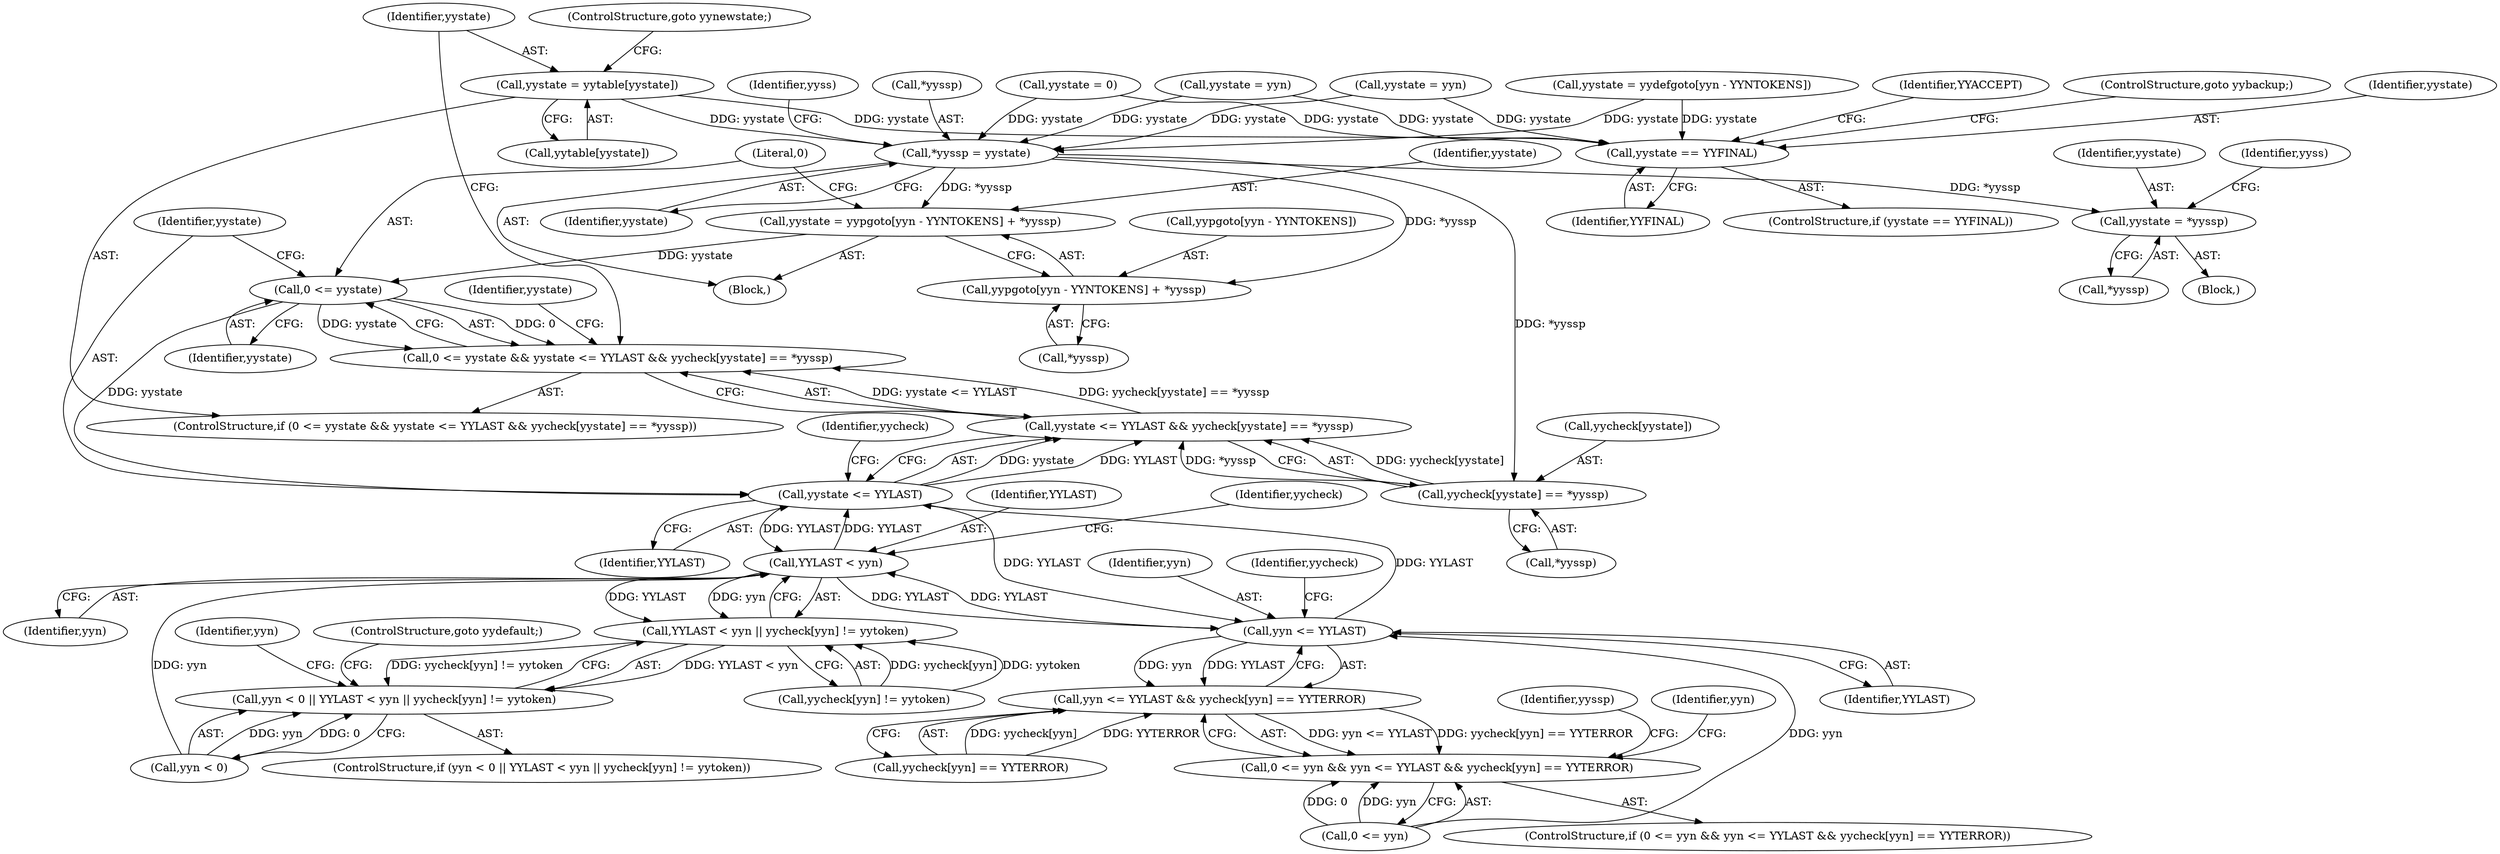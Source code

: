 digraph "0_yara_925bcf3c3b0a28b5b78e25d9efda5c0bf27ae699_1@array" {
"1001677" [label="(Call,yystate = yytable[yystate])"];
"1000284" [label="(Call,*yyssp = yystate)"];
"1001652" [label="(Call,yystate = yypgoto[yyn - YYNTOKENS] + *yyssp)"];
"1001664" [label="(Call,0 <= yystate)"];
"1001663" [label="(Call,0 <= yystate && yystate <= YYLAST && yycheck[yystate] == *yyssp)"];
"1001668" [label="(Call,yystate <= YYLAST)"];
"1000444" [label="(Call,YYLAST < yyn)"];
"1000443" [label="(Call,YYLAST < yyn || yycheck[yyn] != yytoken)"];
"1000439" [label="(Call,yyn < 0 || YYLAST < yyn || yycheck[yyn] != yytoken)"];
"1001782" [label="(Call,yyn <= YYLAST)"];
"1001781" [label="(Call,yyn <= YYLAST && yycheck[yyn] == YYTERROR)"];
"1001777" [label="(Call,0 <= yyn && yyn <= YYLAST && yycheck[yyn] == YYTERROR)"];
"1001667" [label="(Call,yystate <= YYLAST && yycheck[yystate] == *yyssp)"];
"1001654" [label="(Call,yypgoto[yyn - YYNTOKENS] + *yyssp)"];
"1001671" [label="(Call,yycheck[yystate] == *yyssp)"];
"1001816" [label="(Call,yystate = *yyssp)"];
"1000377" [label="(Call,yystate == YYFINAL)"];
"1000285" [label="(Call,*yyssp)"];
"1000439" [label="(Call,yyn < 0 || YYLAST < yyn || yycheck[yyn] != yytoken)"];
"1000444" [label="(Call,YYLAST < yyn)"];
"1001783" [label="(Identifier,yyn)"];
"1001821" [label="(Identifier,yyss)"];
"1001778" [label="(Call,0 <= yyn)"];
"1001690" [label="(ControlStructure,goto yynewstate;)"];
"1000287" [label="(Identifier,yystate)"];
"1001678" [label="(Identifier,yystate)"];
"1000486" [label="(Call,yystate = yyn)"];
"1001653" [label="(Identifier,yystate)"];
"1001670" [label="(Identifier,YYLAST)"];
"1000445" [label="(Identifier,YYLAST)"];
"1001792" [label="(Identifier,yyn)"];
"1000267" [label="(Call,yystate = 0)"];
"1001818" [label="(Call,*yyssp)"];
"1001677" [label="(Call,yystate = yytable[yystate])"];
"1001785" [label="(Call,yycheck[yyn] == YYTERROR)"];
"1001777" [label="(Call,0 <= yyn && yyn <= YYLAST && yycheck[yyn] == YYTERROR)"];
"1001784" [label="(Identifier,YYLAST)"];
"1001762" [label="(Block,)"];
"1000446" [label="(Identifier,yyn)"];
"1000291" [label="(Identifier,yyss)"];
"1001684" [label="(Identifier,yystate)"];
"1001668" [label="(Call,yystate <= YYLAST)"];
"1001664" [label="(Call,0 <= yystate)"];
"1000284" [label="(Call,*yyssp = yystate)"];
"1000380" [label="(Identifier,YYACCEPT)"];
"1000381" [label="(ControlStructure,goto yybackup;)"];
"1001673" [label="(Identifier,yycheck)"];
"1000443" [label="(Call,YYLAST < yyn || yycheck[yyn] != yytoken)"];
"1001654" [label="(Call,yypgoto[yyn - YYNTOKENS] + *yyssp)"];
"1001672" [label="(Call,yycheck[yystate])"];
"1001830" [label="(Call,yystate = yyn)"];
"1001675" [label="(Call,*yyssp)"];
"1001652" [label="(Call,yystate = yypgoto[yyn - YYNTOKENS] + *yyssp)"];
"1000216" [label="(Block,)"];
"1001666" [label="(Identifier,yystate)"];
"1000449" [label="(Identifier,yycheck)"];
"1001776" [label="(ControlStructure,if (0 <= yyn && yyn <= YYLAST && yycheck[yyn] == YYTERROR))"];
"1000376" [label="(ControlStructure,if (yystate == YYFINAL))"];
"1000452" [label="(ControlStructure,goto yydefault;)"];
"1001787" [label="(Identifier,yycheck)"];
"1001667" [label="(Call,yystate <= YYLAST && yycheck[yystate] == *yyssp)"];
"1001655" [label="(Call,yypgoto[yyn - YYNTOKENS])"];
"1001817" [label="(Identifier,yystate)"];
"1000377" [label="(Call,yystate == YYFINAL)"];
"1001679" [label="(Call,yytable[yystate])"];
"1001660" [label="(Call,*yyssp)"];
"1001663" [label="(Call,0 <= yystate && yystate <= YYLAST && yycheck[yystate] == *yyssp)"];
"1001683" [label="(Call,yystate = yydefgoto[yyn - YYNTOKENS])"];
"1000454" [label="(Identifier,yyn)"];
"1001803" [label="(Identifier,yyssp)"];
"1001665" [label="(Literal,0)"];
"1001671" [label="(Call,yycheck[yystate] == *yyssp)"];
"1000438" [label="(ControlStructure,if (yyn < 0 || YYLAST < yyn || yycheck[yyn] != yytoken))"];
"1001669" [label="(Identifier,yystate)"];
"1000440" [label="(Call,yyn < 0)"];
"1000447" [label="(Call,yycheck[yyn] != yytoken)"];
"1001662" [label="(ControlStructure,if (0 <= yystate && yystate <= YYLAST && yycheck[yystate] == *yyssp))"];
"1000379" [label="(Identifier,YYFINAL)"];
"1000378" [label="(Identifier,yystate)"];
"1001816" [label="(Call,yystate = *yyssp)"];
"1001781" [label="(Call,yyn <= YYLAST && yycheck[yyn] == YYTERROR)"];
"1001782" [label="(Call,yyn <= YYLAST)"];
"1001677" -> "1001662"  [label="AST: "];
"1001677" -> "1001679"  [label="CFG: "];
"1001678" -> "1001677"  [label="AST: "];
"1001679" -> "1001677"  [label="AST: "];
"1001690" -> "1001677"  [label="CFG: "];
"1001677" -> "1000284"  [label="DDG: yystate"];
"1001677" -> "1000377"  [label="DDG: yystate"];
"1000284" -> "1000216"  [label="AST: "];
"1000284" -> "1000287"  [label="CFG: "];
"1000285" -> "1000284"  [label="AST: "];
"1000287" -> "1000284"  [label="AST: "];
"1000291" -> "1000284"  [label="CFG: "];
"1001683" -> "1000284"  [label="DDG: yystate"];
"1001830" -> "1000284"  [label="DDG: yystate"];
"1000267" -> "1000284"  [label="DDG: yystate"];
"1000486" -> "1000284"  [label="DDG: yystate"];
"1000284" -> "1001652"  [label="DDG: *yyssp"];
"1000284" -> "1001654"  [label="DDG: *yyssp"];
"1000284" -> "1001671"  [label="DDG: *yyssp"];
"1000284" -> "1001816"  [label="DDG: *yyssp"];
"1001652" -> "1000216"  [label="AST: "];
"1001652" -> "1001654"  [label="CFG: "];
"1001653" -> "1001652"  [label="AST: "];
"1001654" -> "1001652"  [label="AST: "];
"1001665" -> "1001652"  [label="CFG: "];
"1001652" -> "1001664"  [label="DDG: yystate"];
"1001664" -> "1001663"  [label="AST: "];
"1001664" -> "1001666"  [label="CFG: "];
"1001665" -> "1001664"  [label="AST: "];
"1001666" -> "1001664"  [label="AST: "];
"1001669" -> "1001664"  [label="CFG: "];
"1001663" -> "1001664"  [label="CFG: "];
"1001664" -> "1001663"  [label="DDG: 0"];
"1001664" -> "1001663"  [label="DDG: yystate"];
"1001664" -> "1001668"  [label="DDG: yystate"];
"1001663" -> "1001662"  [label="AST: "];
"1001663" -> "1001667"  [label="CFG: "];
"1001667" -> "1001663"  [label="AST: "];
"1001678" -> "1001663"  [label="CFG: "];
"1001684" -> "1001663"  [label="CFG: "];
"1001667" -> "1001663"  [label="DDG: yystate <= YYLAST"];
"1001667" -> "1001663"  [label="DDG: yycheck[yystate] == *yyssp"];
"1001668" -> "1001667"  [label="AST: "];
"1001668" -> "1001670"  [label="CFG: "];
"1001669" -> "1001668"  [label="AST: "];
"1001670" -> "1001668"  [label="AST: "];
"1001673" -> "1001668"  [label="CFG: "];
"1001667" -> "1001668"  [label="CFG: "];
"1001668" -> "1000444"  [label="DDG: YYLAST"];
"1001668" -> "1001667"  [label="DDG: yystate"];
"1001668" -> "1001667"  [label="DDG: YYLAST"];
"1000444" -> "1001668"  [label="DDG: YYLAST"];
"1001782" -> "1001668"  [label="DDG: YYLAST"];
"1001668" -> "1001782"  [label="DDG: YYLAST"];
"1000444" -> "1000443"  [label="AST: "];
"1000444" -> "1000446"  [label="CFG: "];
"1000445" -> "1000444"  [label="AST: "];
"1000446" -> "1000444"  [label="AST: "];
"1000449" -> "1000444"  [label="CFG: "];
"1000443" -> "1000444"  [label="CFG: "];
"1000444" -> "1000443"  [label="DDG: YYLAST"];
"1000444" -> "1000443"  [label="DDG: yyn"];
"1001782" -> "1000444"  [label="DDG: YYLAST"];
"1000440" -> "1000444"  [label="DDG: yyn"];
"1000444" -> "1001782"  [label="DDG: YYLAST"];
"1000443" -> "1000439"  [label="AST: "];
"1000443" -> "1000447"  [label="CFG: "];
"1000447" -> "1000443"  [label="AST: "];
"1000439" -> "1000443"  [label="CFG: "];
"1000443" -> "1000439"  [label="DDG: YYLAST < yyn"];
"1000443" -> "1000439"  [label="DDG: yycheck[yyn] != yytoken"];
"1000447" -> "1000443"  [label="DDG: yycheck[yyn]"];
"1000447" -> "1000443"  [label="DDG: yytoken"];
"1000439" -> "1000438"  [label="AST: "];
"1000439" -> "1000440"  [label="CFG: "];
"1000440" -> "1000439"  [label="AST: "];
"1000452" -> "1000439"  [label="CFG: "];
"1000454" -> "1000439"  [label="CFG: "];
"1000440" -> "1000439"  [label="DDG: yyn"];
"1000440" -> "1000439"  [label="DDG: 0"];
"1001782" -> "1001781"  [label="AST: "];
"1001782" -> "1001784"  [label="CFG: "];
"1001783" -> "1001782"  [label="AST: "];
"1001784" -> "1001782"  [label="AST: "];
"1001787" -> "1001782"  [label="CFG: "];
"1001781" -> "1001782"  [label="CFG: "];
"1001782" -> "1001781"  [label="DDG: yyn"];
"1001782" -> "1001781"  [label="DDG: YYLAST"];
"1001778" -> "1001782"  [label="DDG: yyn"];
"1001781" -> "1001777"  [label="AST: "];
"1001781" -> "1001785"  [label="CFG: "];
"1001785" -> "1001781"  [label="AST: "];
"1001777" -> "1001781"  [label="CFG: "];
"1001781" -> "1001777"  [label="DDG: yyn <= YYLAST"];
"1001781" -> "1001777"  [label="DDG: yycheck[yyn] == YYTERROR"];
"1001785" -> "1001781"  [label="DDG: yycheck[yyn]"];
"1001785" -> "1001781"  [label="DDG: YYTERROR"];
"1001777" -> "1001776"  [label="AST: "];
"1001777" -> "1001778"  [label="CFG: "];
"1001778" -> "1001777"  [label="AST: "];
"1001792" -> "1001777"  [label="CFG: "];
"1001803" -> "1001777"  [label="CFG: "];
"1001778" -> "1001777"  [label="DDG: 0"];
"1001778" -> "1001777"  [label="DDG: yyn"];
"1001667" -> "1001671"  [label="CFG: "];
"1001671" -> "1001667"  [label="AST: "];
"1001671" -> "1001667"  [label="DDG: yycheck[yystate]"];
"1001671" -> "1001667"  [label="DDG: *yyssp"];
"1001654" -> "1001660"  [label="CFG: "];
"1001655" -> "1001654"  [label="AST: "];
"1001660" -> "1001654"  [label="AST: "];
"1001671" -> "1001675"  [label="CFG: "];
"1001672" -> "1001671"  [label="AST: "];
"1001675" -> "1001671"  [label="AST: "];
"1001816" -> "1001762"  [label="AST: "];
"1001816" -> "1001818"  [label="CFG: "];
"1001817" -> "1001816"  [label="AST: "];
"1001818" -> "1001816"  [label="AST: "];
"1001821" -> "1001816"  [label="CFG: "];
"1000377" -> "1000376"  [label="AST: "];
"1000377" -> "1000379"  [label="CFG: "];
"1000378" -> "1000377"  [label="AST: "];
"1000379" -> "1000377"  [label="AST: "];
"1000380" -> "1000377"  [label="CFG: "];
"1000381" -> "1000377"  [label="CFG: "];
"1001683" -> "1000377"  [label="DDG: yystate"];
"1001830" -> "1000377"  [label="DDG: yystate"];
"1000267" -> "1000377"  [label="DDG: yystate"];
"1000486" -> "1000377"  [label="DDG: yystate"];
}
